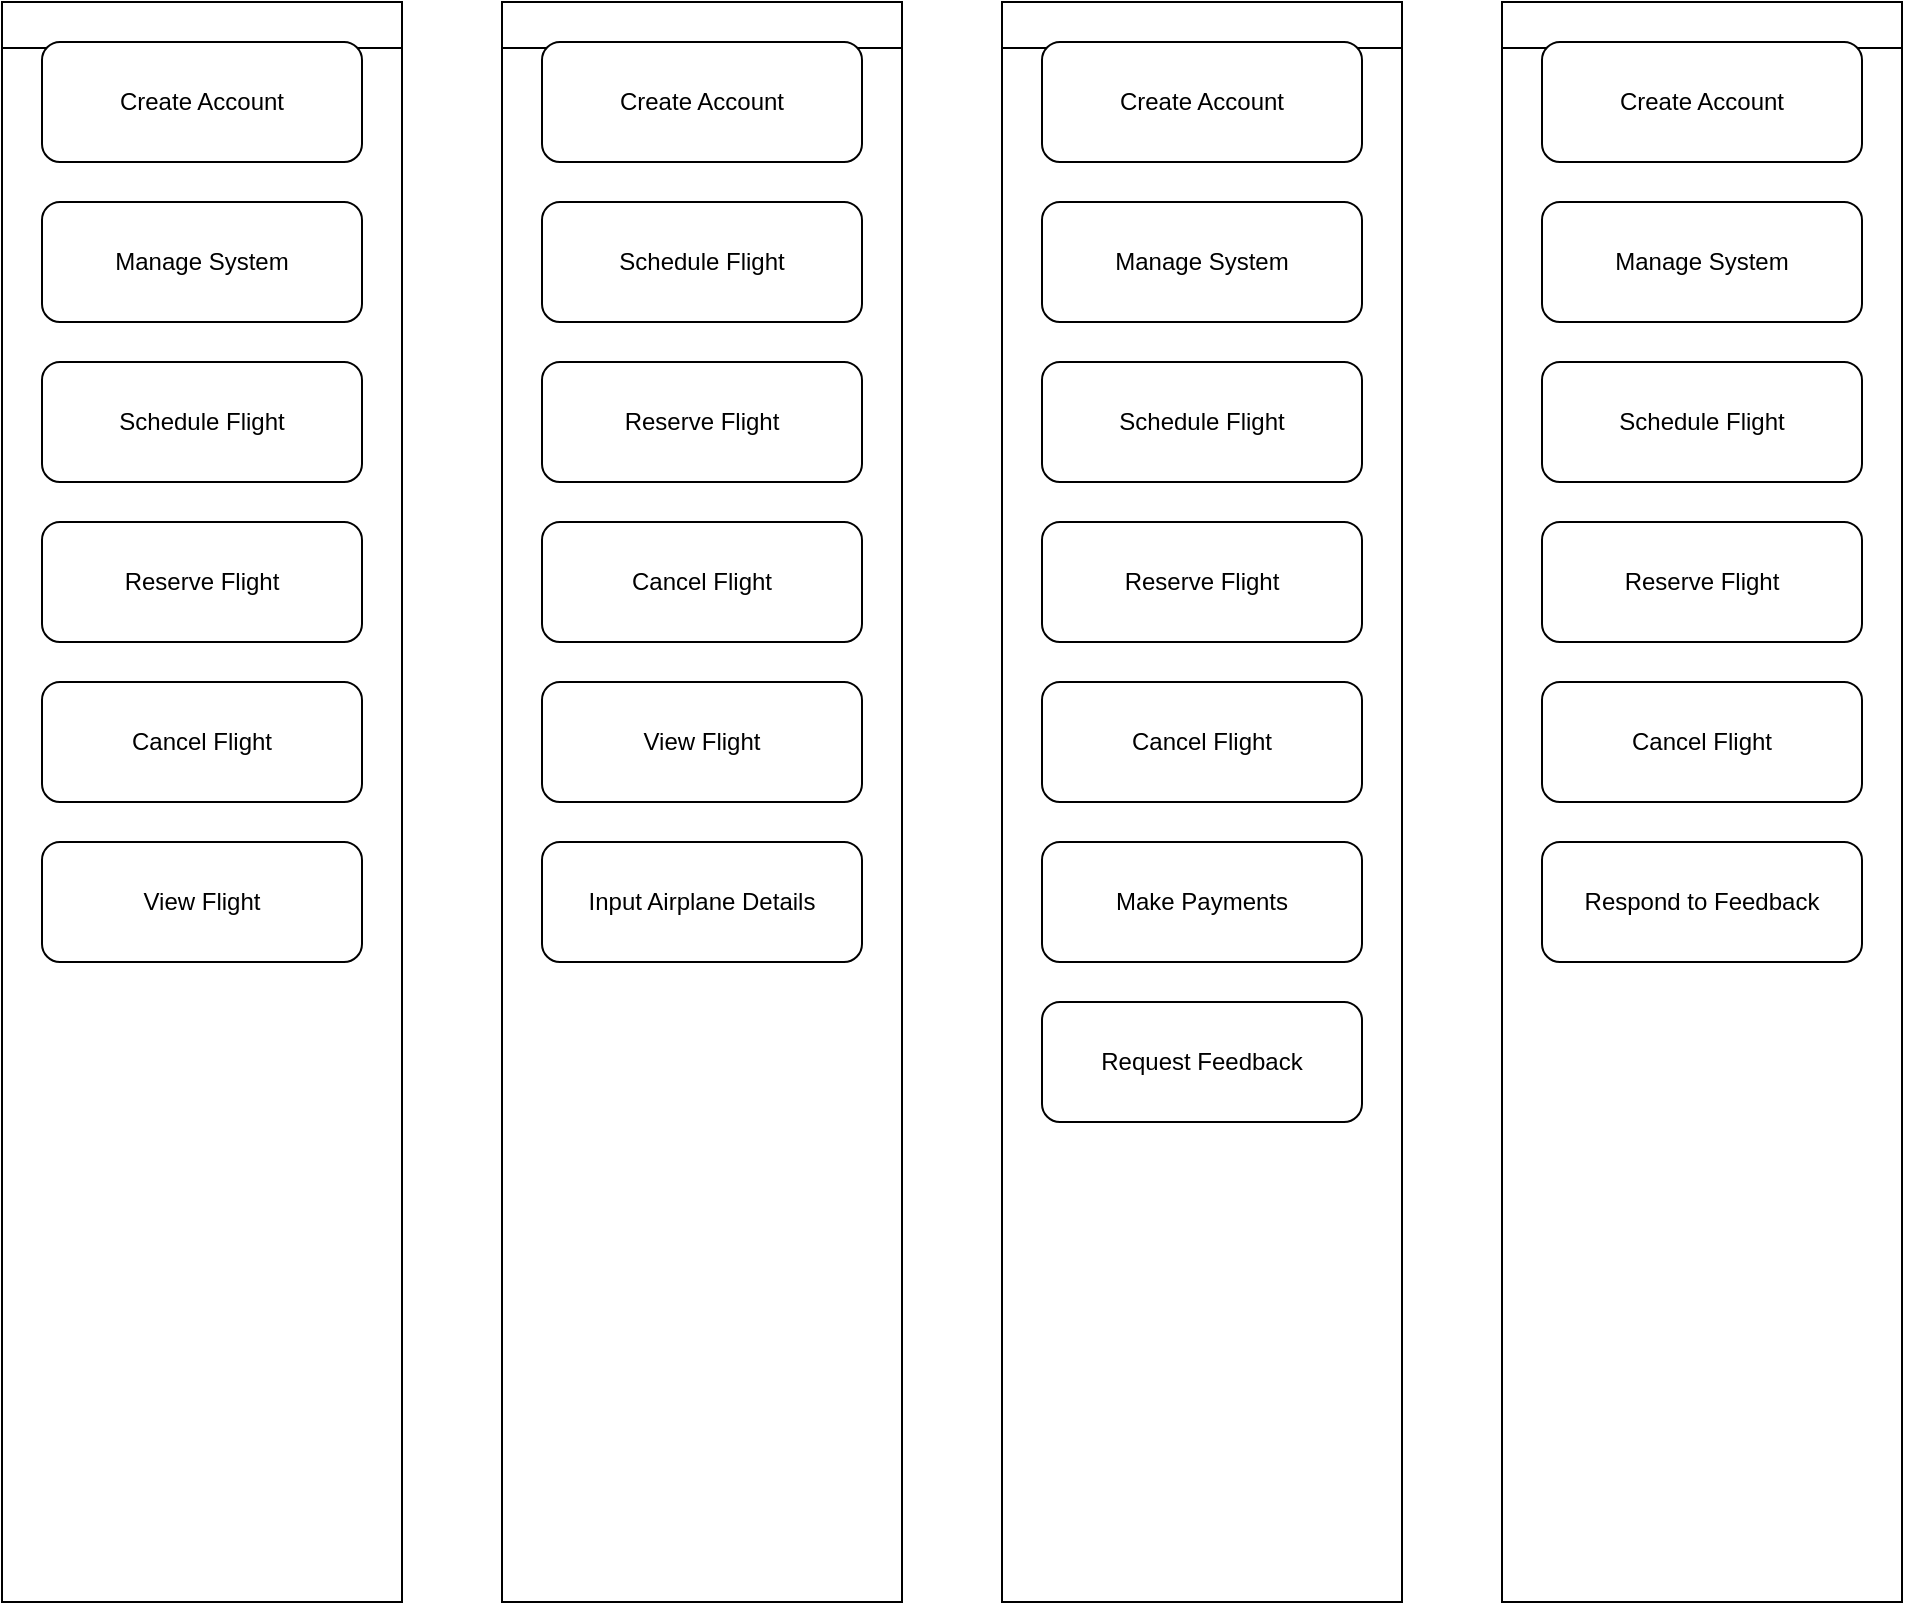 <mxfile version="24.8.1">
  <diagram name="Activity Diagram" id="ActivityDiagram1">
    <mxGraphModel dx="1290" dy="470" grid="1" gridSize="10" guides="1" tooltips="1" connect="1" arrows="1" fold="1" page="1" pageScale="1" pageWidth="827" pageHeight="1169" math="0" shadow="0">
      <root>
        <mxCell id="0" />
        <mxCell id="1" parent="0" />
        <!-- Swimlane: Administrator -->
        <mxCell id="AdminSwimlane" style="swimlane" vertex="1" parent="1">
          <mxGeometry x="0" y="0" width="200" height="800" as="geometry" />
        </mxCell>
        <!-- Administrator Actions -->
        <mxCell id="AdminCreateAccount" value="Create Account" style="rounded=1;whiteSpace=wrap;html=1;" vertex="1" parent="AdminSwimlane">
          <mxGeometry x="20" y="20" width="160" height="60" as="geometry" />
        </mxCell>
        <mxCell id="AdminManageSystem" value="Manage System" style="rounded=1;whiteSpace=wrap;html=1;" vertex="1" parent="AdminSwimlane">
          <mxGeometry x="20" y="100" width="160" height="60" as="geometry" />
        </mxCell>
        <mxCell id="AdminScheduleFlight" value="Schedule Flight" style="rounded=1;whiteSpace=wrap;html=1;" vertex="1" parent="AdminSwimlane">
          <mxGeometry x="20" y="180" width="160" height="60" as="geometry" />
        </mxCell>
        <mxCell id="AdminReserveFlight" value="Reserve Flight" style="rounded=1;whiteSpace=wrap;html=1;" vertex="1" parent="AdminSwimlane">
          <mxGeometry x="20" y="260" width="160" height="60" as="geometry" />
        </mxCell>
        <mxCell id="AdminCancelFlight" value="Cancel Flight" style="rounded=1;whiteSpace=wrap;html=1;" vertex="1" parent="AdminSwimlane">
          <mxGeometry x="20" y="340" width="160" height="60" as="geometry" />
        </mxCell>
        <mxCell id="AdminViewFlight" value="View Flight" style="rounded=1;whiteSpace=wrap;html=1;" vertex="1" parent="AdminSwimlane">
          <mxGeometry x="20" y="420" width="160" height="60" as="geometry" />
        </mxCell>
        
        <!-- Swimlane: Airline Operator -->
        <mxCell id="OperatorSwimlane" style="swimlane" vertex="1" parent="1">
          <mxGeometry x="250" y="0" width="200" height="800" as="geometry" />
        </mxCell>
        <!-- Airline Operator Actions -->
        <mxCell id="OperatorCreateAccount" value="Create Account" style="rounded=1;whiteSpace=wrap;html=1;" vertex="1" parent="OperatorSwimlane">
          <mxGeometry x="20" y="20" width="160" height="60" as="geometry" />
        </mxCell>
        <mxCell id="OperatorScheduleFlight" value="Schedule Flight" style="rounded=1;whiteSpace=wrap;html=1;" vertex="1" parent="OperatorSwimlane">
          <mxGeometry x="20" y="100" width="160" height="60" as="geometry" />
        </mxCell>
        <mxCell id="OperatorReserveFlight" value="Reserve Flight" style="rounded=1;whiteSpace=wrap;html=1;" vertex="1" parent="OperatorSwimlane">
          <mxGeometry x="20" y="180" width="160" height="60" as="geometry" />
        </mxCell>
        <mxCell id="OperatorCancelFlight" value="Cancel Flight" style="rounded=1;whiteSpace=wrap;html=1;" vertex="1" parent="OperatorSwimlane">
          <mxGeometry x="20" y="260" width="160" height="60" as="geometry" />
        </mxCell>
        <mxCell id="OperatorViewFlight" value="View Flight" style="rounded=1;whiteSpace=wrap;html=1;" vertex="1" parent="OperatorSwimlane">
          <mxGeometry x="20" y="340" width="160" height="60" as="geometry" />
        </mxCell>
        <mxCell id="OperatorInputDetails" value="Input Airplane Details" style="rounded=1;whiteSpace=wrap;html=1;" vertex="1" parent="OperatorSwimlane">
          <mxGeometry x="20" y="420" width="160" height="60" as="geometry" />
        </mxCell>
        
        <!-- Swimlane: Customer -->
        <mxCell id="CustomerSwimlane" style="swimlane" vertex="1" parent="1">
          <mxGeometry x="500" y="0" width="200" height="800" as="geometry" />
        </mxCell>
        <!-- Customer Actions -->
        <mxCell id="CustomerCreateAccount" value="Create Account" style="rounded=1;whiteSpace=wrap;html=1;" vertex="1" parent="CustomerSwimlane">
          <mxGeometry x="20" y="20" width="160" height="60" as="geometry" />
        </mxCell>
        <mxCell id="CustomerManageSystem" value="Manage System" style="rounded=1;whiteSpace=wrap;html=1;" vertex="1" parent="CustomerSwimlane">
          <mxGeometry x="20" y="100" width="160" height="60" as="geometry" />
        </mxCell>
        <mxCell id="CustomerScheduleFlight" value="Schedule Flight" style="rounded=1;whiteSpace=wrap;html=1;" vertex="1" parent="CustomerSwimlane">
          <mxGeometry x="20" y="180" width="160" height="60" as="geometry" />
        </mxCell>
        <mxCell id="CustomerReserveFlight" value="Reserve Flight" style="rounded=1;whiteSpace=wrap;html=1;" vertex="1" parent="CustomerSwimlane">
          <mxGeometry x="20" y="260" width="160" height="60" as="geometry" />
        </mxCell>
        <mxCell id="CustomerCancelFlight" value="Cancel Flight" style="rounded=1;whiteSpace=wrap;html=1;" vertex="1" parent="CustomerSwimlane">
          <mxGeometry x="20" y="340" width="160" height="60" as="geometry" />
        </mxCell>
        <mxCell id="CustomerMakePayments" value="Make Payments" style="rounded=1;whiteSpace=wrap;html=1;" vertex="1" parent="CustomerSwimlane">
          <mxGeometry x="20" y="420" width="160" height="60" as="geometry" />
        </mxCell>
        <mxCell id="CustomerRequestFeedback" value="Request Feedback" style="rounded=1;whiteSpace=wrap;html=1;" vertex="1" parent="CustomerSwimlane">
          <mxGeometry x="20" y="500" width="160" height="60" as="geometry" />
        </mxCell>
        
        <!-- Swimlane: Airline Manager -->
        <mxCell id="ManagerSwimlane" style="swimlane" vertex="1" parent="1">
          <mxGeometry x="750" y="0" width="200" height="800" as="geometry" />
        </mxCell>
        <!-- Airline Manager Actions -->
        <mxCell id="ManagerCreateAccount" value="Create Account" style="rounded=1;whiteSpace=wrap;html=1;" vertex="1" parent="ManagerSwimlane">
          <mxGeometry x="20" y="20" width="160" height="60" as="geometry" />
        </mxCell>
        <mxCell id="ManagerManageSystem" value="Manage System" style="rounded=1;whiteSpace=wrap;html=1;" vertex="1" parent="ManagerSwimlane">
          <mxGeometry x="20" y="100" width="160" height="60" as="geometry" />
        </mxCell>
        <mxCell id="ManagerScheduleFlight" value="Schedule Flight" style="rounded=1;whiteSpace=wrap;html=1;" vertex="1" parent="ManagerSwimlane">
          <mxGeometry x="20" y="180" width="160" height="60" as="geometry" />
        </mxCell>
        <mxCell id="ManagerReserveFlight" value="Reserve Flight" style="rounded=1;whiteSpace=wrap;html=1;" vertex="1" parent="ManagerSwimlane">
          <mxGeometry x="20" y="260" width="160" height="60" as="geometry" />
        </mxCell>
        <mxCell id="ManagerCancelFlight" value="Cancel Flight" style="rounded=1;whiteSpace=wrap;html=1;" vertex="1" parent="ManagerSwimlane">
          <mxGeometry x="20" y="340" width="160" height="60" as="geometry" />
        </mxCell>
        <mxCell id="ManagerRespondFeedback" value="Respond to Feedback" style="rounded=1;whiteSpace=wrap;html=1;" vertex="1" parent="ManagerSwimlane">
          <mxGeometry x="20" y="420" width="160" height="60" as="geometry" />
        </mxCell>

      </root>
    </mxGraphModel>
  </diagram>
</mxfile>
